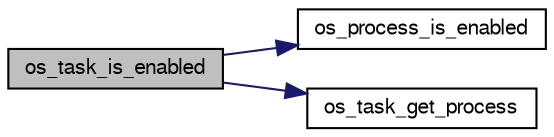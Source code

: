 digraph G
{
  edge [fontname="FreeSans",fontsize="10",labelfontname="FreeSans",labelfontsize="10"];
  node [fontname="FreeSans",fontsize="10",shape=record];
  rankdir=LR;
  Node1 [label="os_task_is_enabled",height=0.2,width=0.4,color="black", fillcolor="grey75", style="filled" fontcolor="black"];
  Node1 -> Node2 [color="midnightblue",fontsize="10",style="solid",fontname="FreeSans"];
  Node2 [label="os_process_is_enabled",height=0.2,width=0.4,color="black", fillcolor="white", style="filled",URL="$group__group__os__public__api.html#gaa0ef4301dd6970eb16d4afd6f66e5f67",tooltip="Check wether a process is enabled or not."];
  Node1 -> Node3 [color="midnightblue",fontsize="10",style="solid",fontname="FreeSans"];
  Node3 [label="os_task_get_process",height=0.2,width=0.4,color="black", fillcolor="white", style="filled",URL="$group__group__os__public__api.html#gac7e44f93fb27ec80a0319b3cbc830c9a",tooltip="Get the task process."];
}
